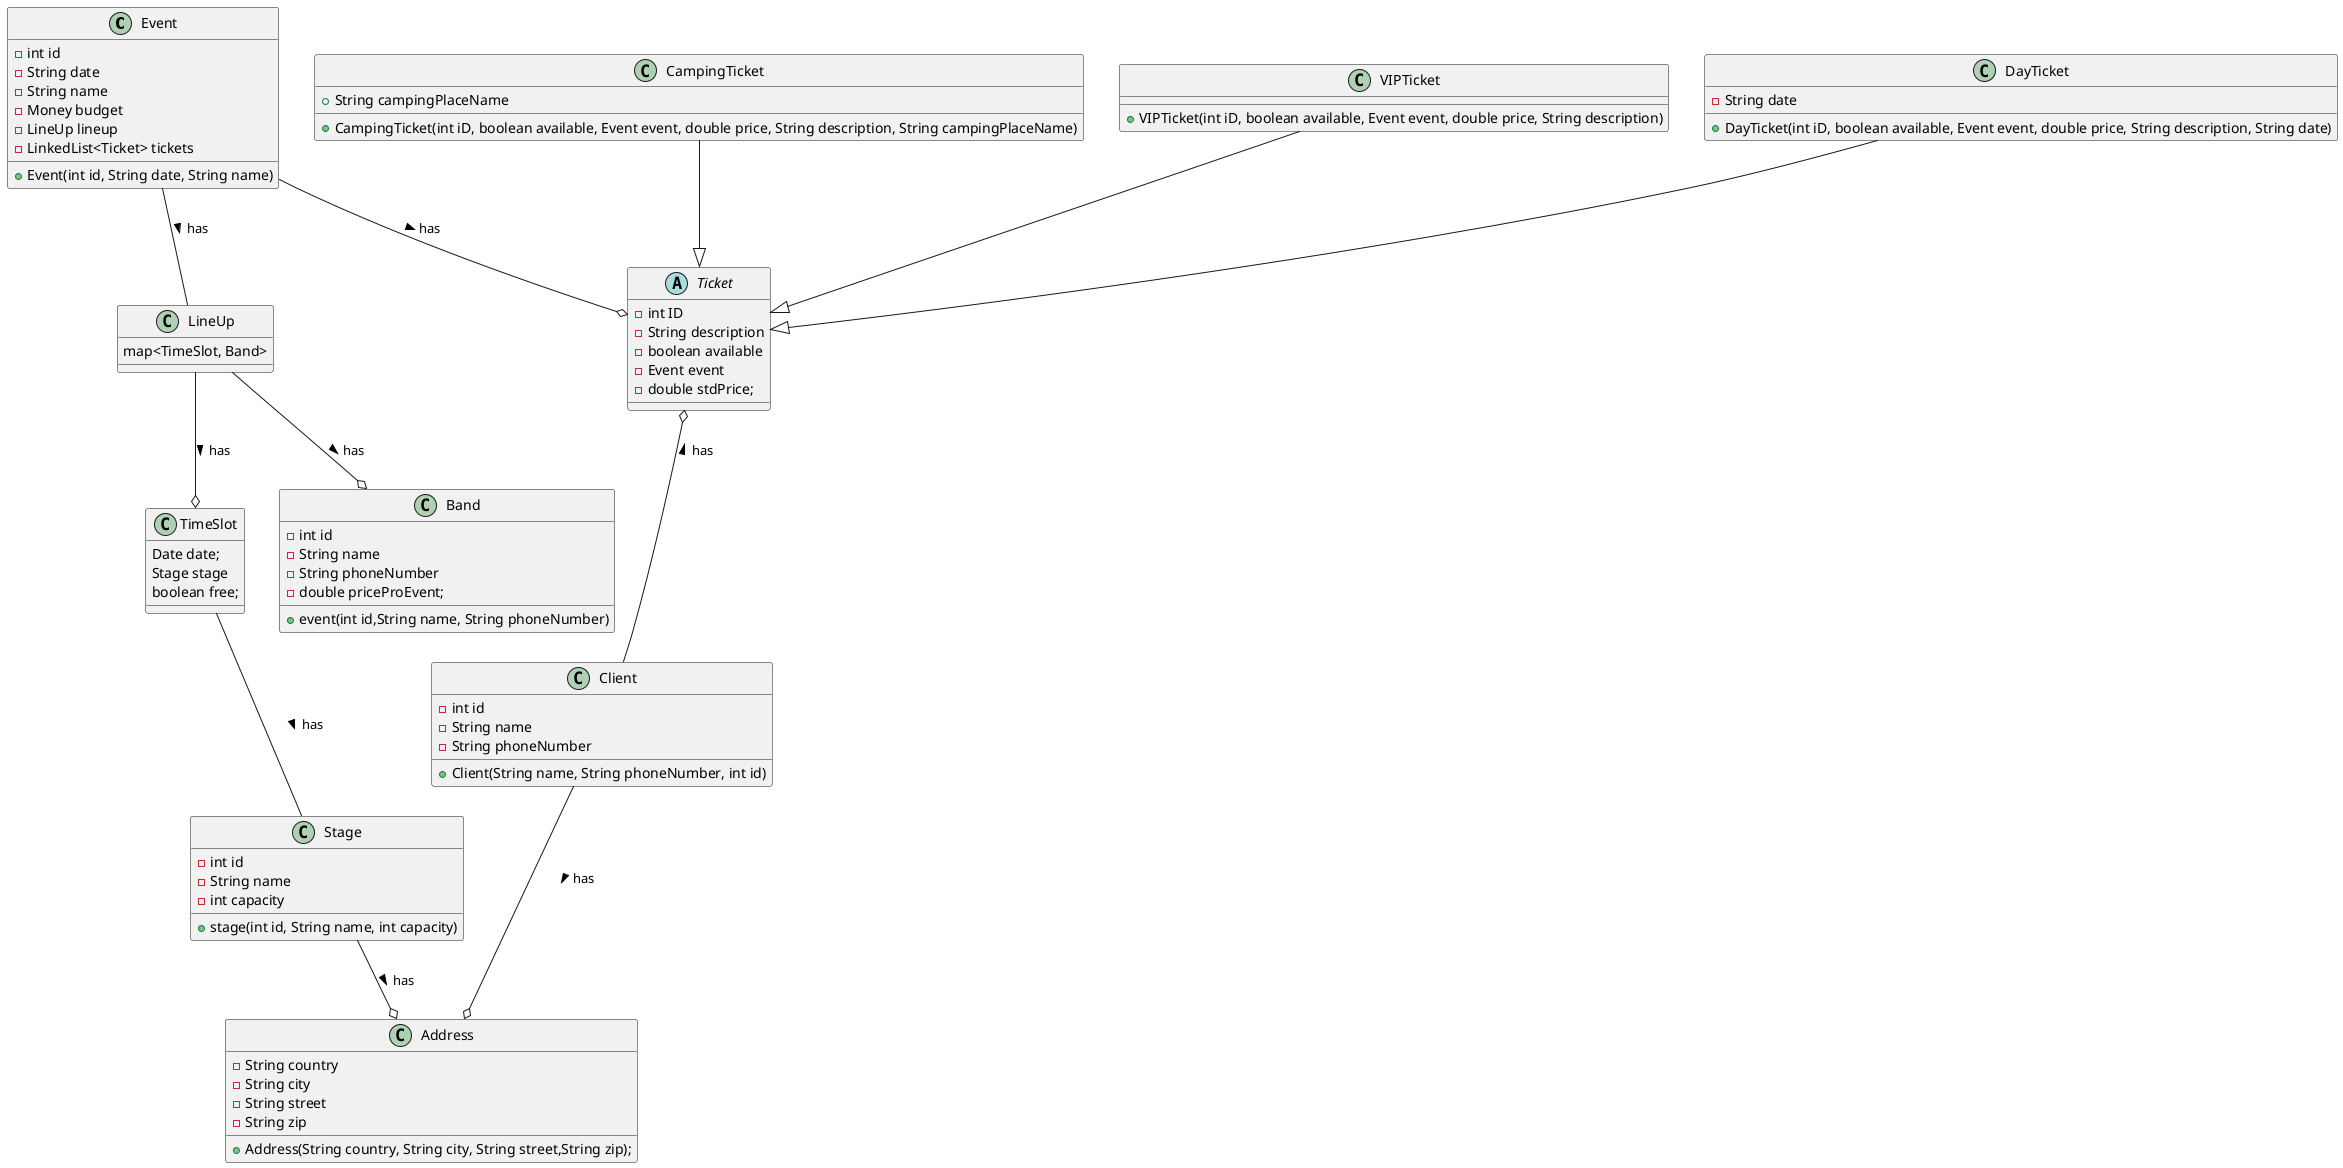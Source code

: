 @startuml
Event --o Ticket : > has
Event -- LineUp : > has
Ticket o-- Client : < has
CampingTicket --|> Ticket
VIPTicket --|> Ticket
DayTicket --|> Ticket
Stage --o Address : > has
Client --o Address : > has
TimeSlot -- Stage : > has
LineUp --o TimeSlot : > has
LineUp --o Band : > has


class Client{
-int id
-String name
-String phoneNumber
+Client(String name, String phoneNumber, int id)
}
abstract class Ticket{
-int ID
-String description
-boolean available
-Event event
-double stdPrice;
}

class Event{
-int id
-String date
-String name
-Money budget
-LineUp lineup
-LinkedList<Ticket> tickets
+Event(int id, String date, String name)

}
class Band{
-int id
-String name
-String phoneNumber
-double priceProEvent;
+event(int id,String name, String phoneNumber)
}
class Stage{
-int id
-String name
-int capacity
+stage(int id, String name, int capacity)
}
class Address{
-String country
-String city
-String street
-String zip
+Address(String country, String city, String street,String zip);
}
class DayTicket{
-String date
+DayTicket(int iD, boolean available, Event event, double price, String description, String date)
}
class CampingTicket{
+String campingPlaceName
+CampingTicket(int iD, boolean available, Event event, double price, String description, String campingPlaceName)
}
class VIPTicket{
+VIPTicket(int iD, boolean available, Event event, double price, String description)
}
class LineUp{
map<TimeSlot, Band>
}
class TimeSlot{
Date date;
Stage stage
boolean free;
}
@enduml
